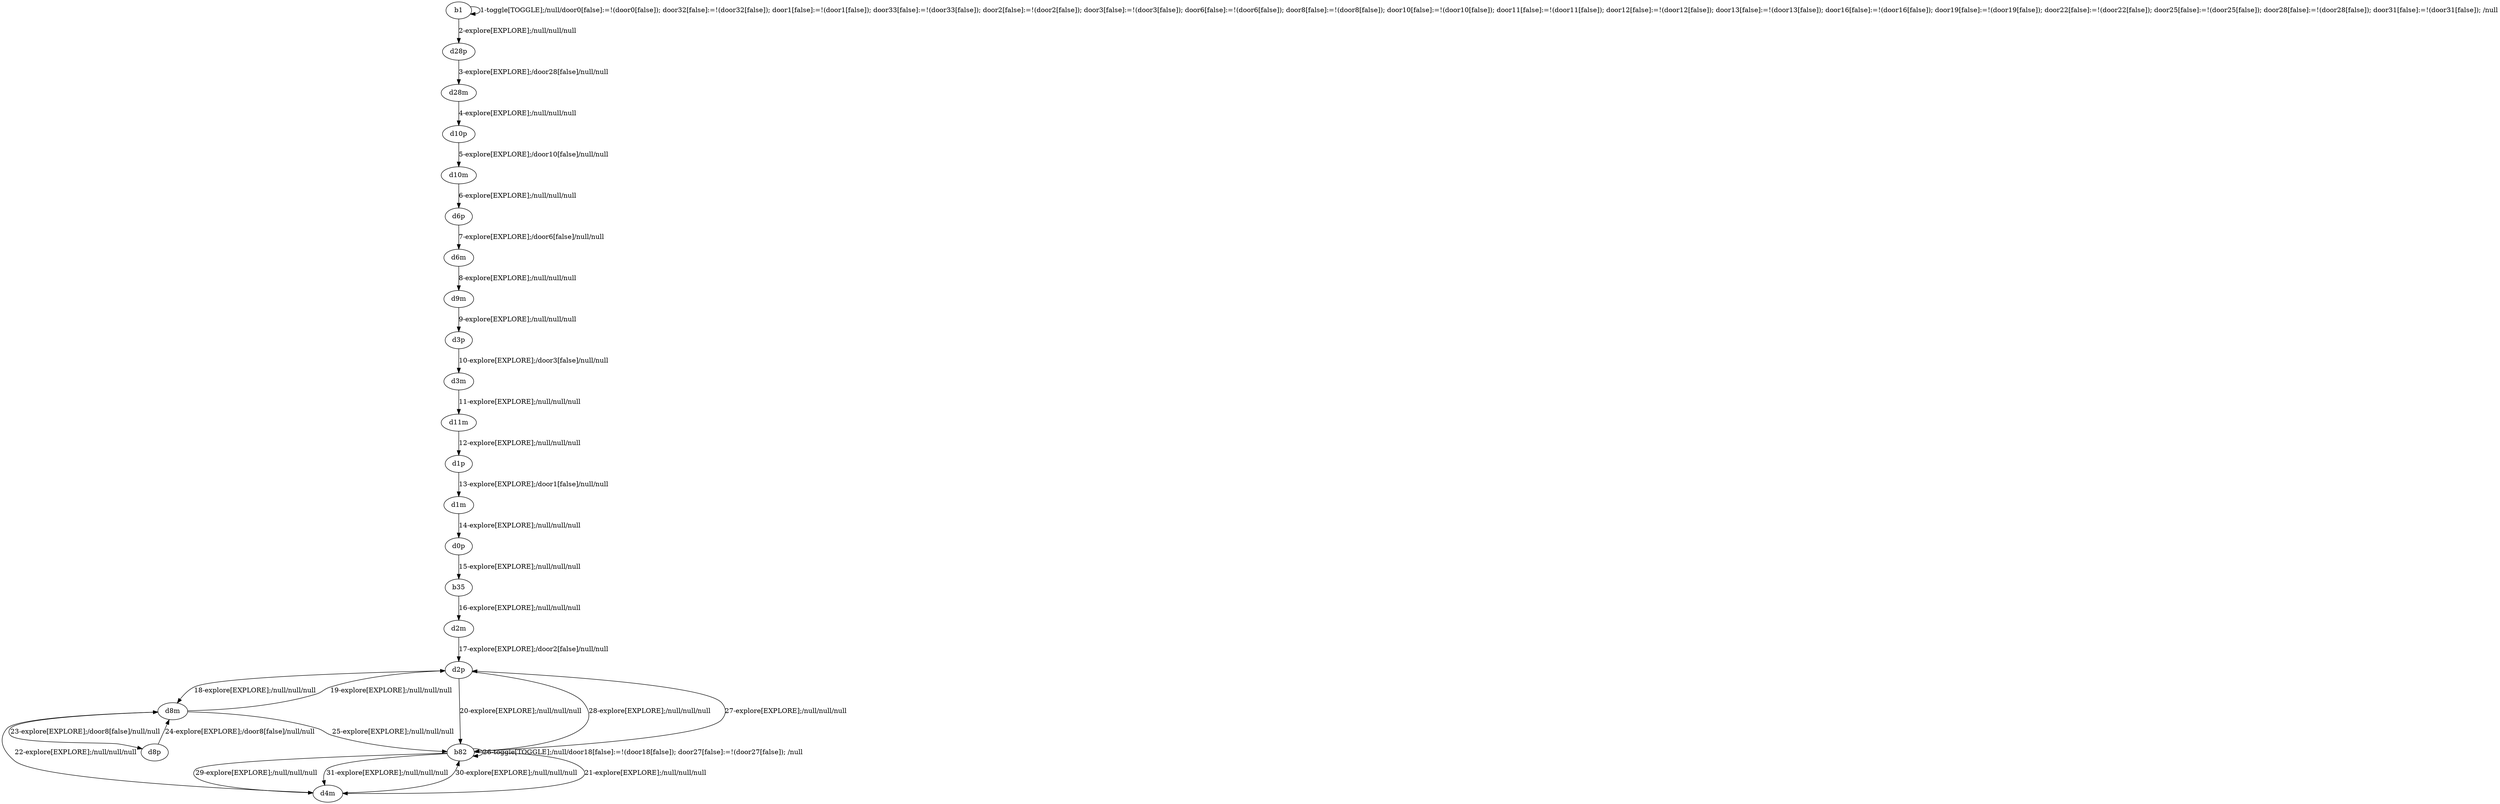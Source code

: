 # Total number of goals covered by this test: 2
# d2p --> d8m
# d8m --> d2p

digraph g {
"b1" -> "b1" [label = "1-toggle[TOGGLE];/null/door0[false]:=!(door0[false]); door32[false]:=!(door32[false]); door1[false]:=!(door1[false]); door33[false]:=!(door33[false]); door2[false]:=!(door2[false]); door3[false]:=!(door3[false]); door6[false]:=!(door6[false]); door8[false]:=!(door8[false]); door10[false]:=!(door10[false]); door11[false]:=!(door11[false]); door12[false]:=!(door12[false]); door13[false]:=!(door13[false]); door16[false]:=!(door16[false]); door19[false]:=!(door19[false]); door22[false]:=!(door22[false]); door25[false]:=!(door25[false]); door28[false]:=!(door28[false]); door31[false]:=!(door31[false]); /null"];
"b1" -> "d28p" [label = "2-explore[EXPLORE];/null/null/null"];
"d28p" -> "d28m" [label = "3-explore[EXPLORE];/door28[false]/null/null"];
"d28m" -> "d10p" [label = "4-explore[EXPLORE];/null/null/null"];
"d10p" -> "d10m" [label = "5-explore[EXPLORE];/door10[false]/null/null"];
"d10m" -> "d6p" [label = "6-explore[EXPLORE];/null/null/null"];
"d6p" -> "d6m" [label = "7-explore[EXPLORE];/door6[false]/null/null"];
"d6m" -> "d9m" [label = "8-explore[EXPLORE];/null/null/null"];
"d9m" -> "d3p" [label = "9-explore[EXPLORE];/null/null/null"];
"d3p" -> "d3m" [label = "10-explore[EXPLORE];/door3[false]/null/null"];
"d3m" -> "d11m" [label = "11-explore[EXPLORE];/null/null/null"];
"d11m" -> "d1p" [label = "12-explore[EXPLORE];/null/null/null"];
"d1p" -> "d1m" [label = "13-explore[EXPLORE];/door1[false]/null/null"];
"d1m" -> "d0p" [label = "14-explore[EXPLORE];/null/null/null"];
"d0p" -> "b35" [label = "15-explore[EXPLORE];/null/null/null"];
"b35" -> "d2m" [label = "16-explore[EXPLORE];/null/null/null"];
"d2m" -> "d2p" [label = "17-explore[EXPLORE];/door2[false]/null/null"];
"d2p" -> "d8m" [label = "18-explore[EXPLORE];/null/null/null"];
"d8m" -> "d2p" [label = "19-explore[EXPLORE];/null/null/null"];
"d2p" -> "b82" [label = "20-explore[EXPLORE];/null/null/null"];
"b82" -> "d4m" [label = "21-explore[EXPLORE];/null/null/null"];
"d4m" -> "d8m" [label = "22-explore[EXPLORE];/null/null/null"];
"d8m" -> "d8p" [label = "23-explore[EXPLORE];/door8[false]/null/null"];
"d8p" -> "d8m" [label = "24-explore[EXPLORE];/door8[false]/null/null"];
"d8m" -> "b82" [label = "25-explore[EXPLORE];/null/null/null"];
"b82" -> "b82" [label = "26-toggle[TOGGLE];/null/door18[false]:=!(door18[false]); door27[false]:=!(door27[false]); /null"];
"b82" -> "d2p" [label = "27-explore[EXPLORE];/null/null/null"];
"d2p" -> "b82" [label = "28-explore[EXPLORE];/null/null/null"];
"b82" -> "d4m" [label = "29-explore[EXPLORE];/null/null/null"];
"d4m" -> "b82" [label = "30-explore[EXPLORE];/null/null/null"];
"b82" -> "d4m" [label = "31-explore[EXPLORE];/null/null/null"];
}